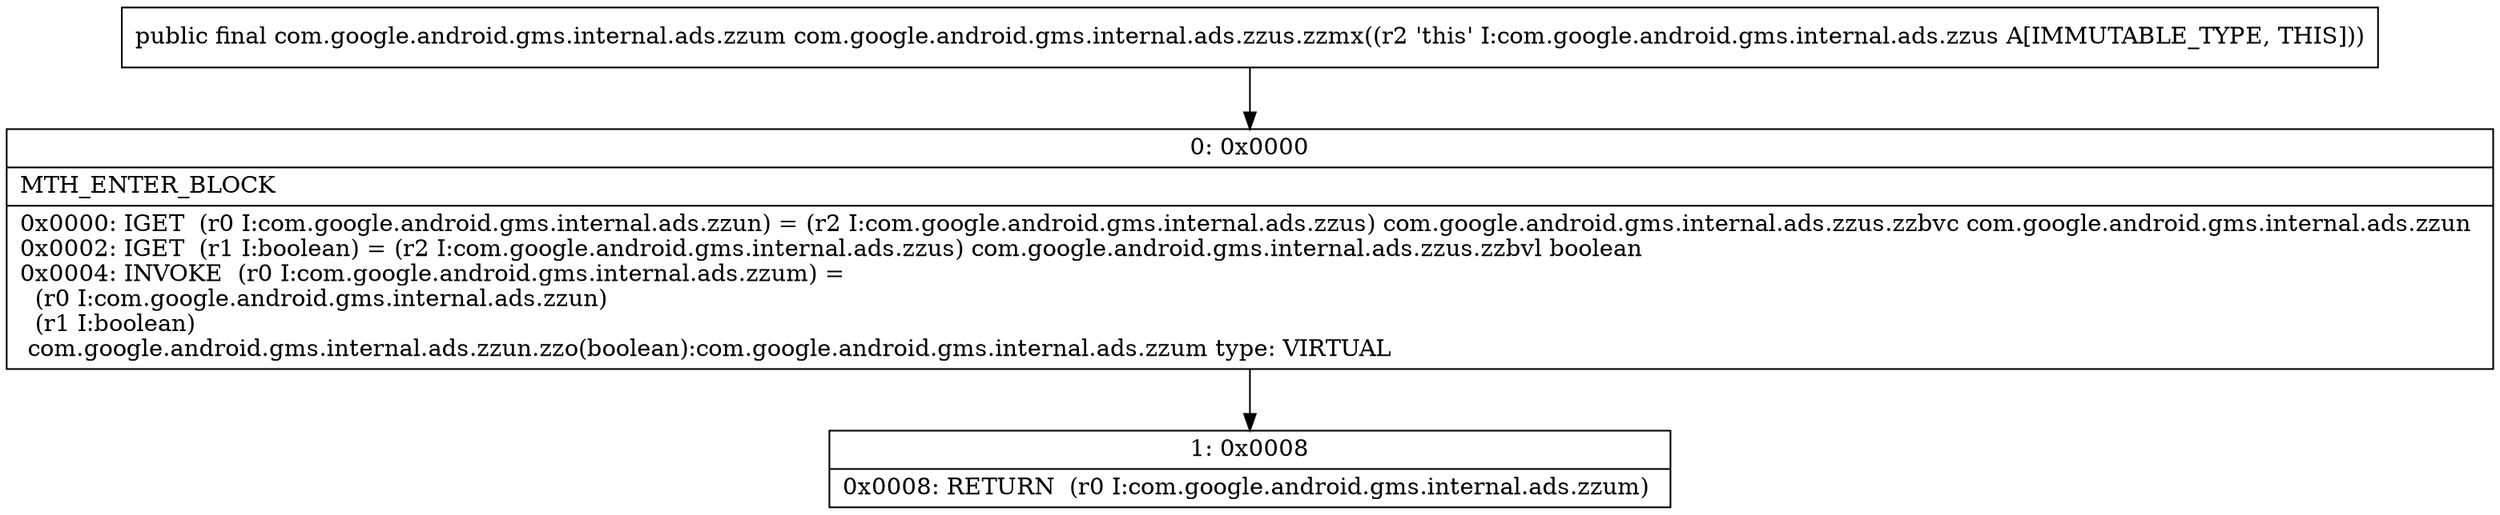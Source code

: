 digraph "CFG forcom.google.android.gms.internal.ads.zzus.zzmx()Lcom\/google\/android\/gms\/internal\/ads\/zzum;" {
Node_0 [shape=record,label="{0\:\ 0x0000|MTH_ENTER_BLOCK\l|0x0000: IGET  (r0 I:com.google.android.gms.internal.ads.zzun) = (r2 I:com.google.android.gms.internal.ads.zzus) com.google.android.gms.internal.ads.zzus.zzbvc com.google.android.gms.internal.ads.zzun \l0x0002: IGET  (r1 I:boolean) = (r2 I:com.google.android.gms.internal.ads.zzus) com.google.android.gms.internal.ads.zzus.zzbvl boolean \l0x0004: INVOKE  (r0 I:com.google.android.gms.internal.ads.zzum) = \l  (r0 I:com.google.android.gms.internal.ads.zzun)\l  (r1 I:boolean)\l com.google.android.gms.internal.ads.zzun.zzo(boolean):com.google.android.gms.internal.ads.zzum type: VIRTUAL \l}"];
Node_1 [shape=record,label="{1\:\ 0x0008|0x0008: RETURN  (r0 I:com.google.android.gms.internal.ads.zzum) \l}"];
MethodNode[shape=record,label="{public final com.google.android.gms.internal.ads.zzum com.google.android.gms.internal.ads.zzus.zzmx((r2 'this' I:com.google.android.gms.internal.ads.zzus A[IMMUTABLE_TYPE, THIS])) }"];
MethodNode -> Node_0;
Node_0 -> Node_1;
}

